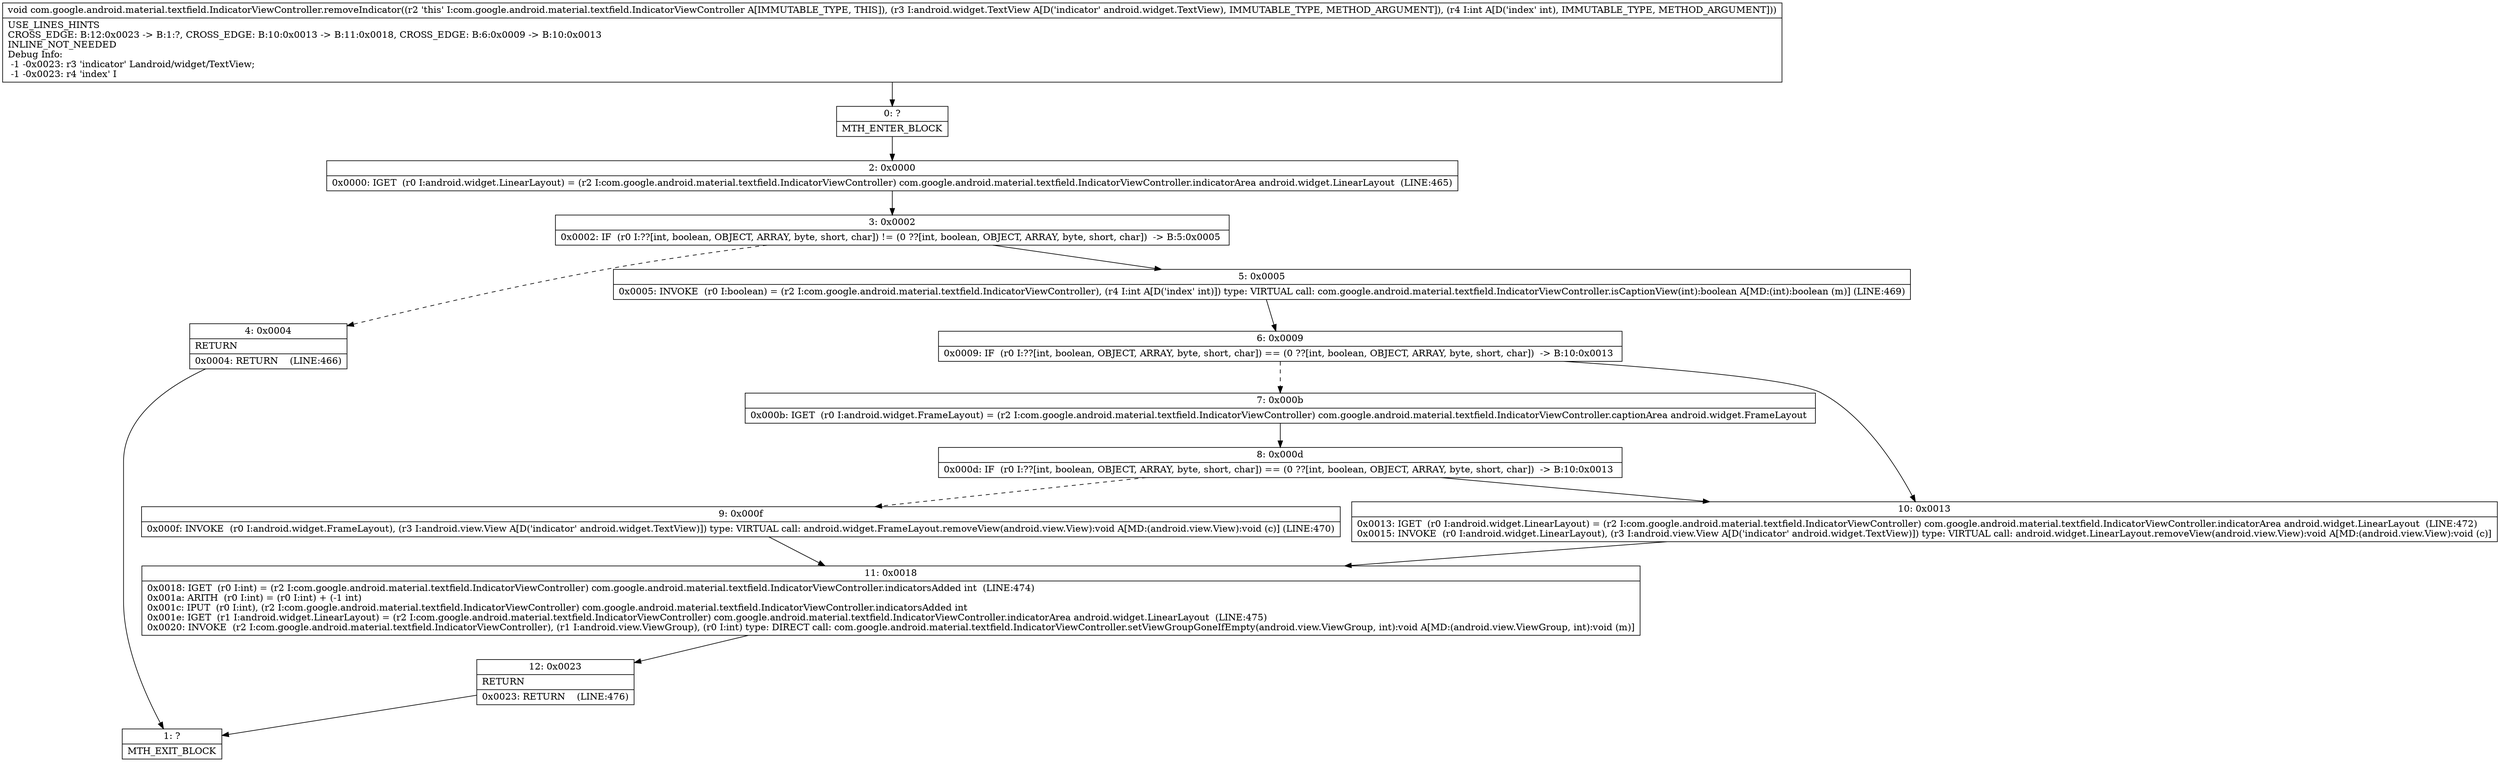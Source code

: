 digraph "CFG forcom.google.android.material.textfield.IndicatorViewController.removeIndicator(Landroid\/widget\/TextView;I)V" {
Node_0 [shape=record,label="{0\:\ ?|MTH_ENTER_BLOCK\l}"];
Node_2 [shape=record,label="{2\:\ 0x0000|0x0000: IGET  (r0 I:android.widget.LinearLayout) = (r2 I:com.google.android.material.textfield.IndicatorViewController) com.google.android.material.textfield.IndicatorViewController.indicatorArea android.widget.LinearLayout  (LINE:465)\l}"];
Node_3 [shape=record,label="{3\:\ 0x0002|0x0002: IF  (r0 I:??[int, boolean, OBJECT, ARRAY, byte, short, char]) != (0 ??[int, boolean, OBJECT, ARRAY, byte, short, char])  \-\> B:5:0x0005 \l}"];
Node_4 [shape=record,label="{4\:\ 0x0004|RETURN\l|0x0004: RETURN    (LINE:466)\l}"];
Node_1 [shape=record,label="{1\:\ ?|MTH_EXIT_BLOCK\l}"];
Node_5 [shape=record,label="{5\:\ 0x0005|0x0005: INVOKE  (r0 I:boolean) = (r2 I:com.google.android.material.textfield.IndicatorViewController), (r4 I:int A[D('index' int)]) type: VIRTUAL call: com.google.android.material.textfield.IndicatorViewController.isCaptionView(int):boolean A[MD:(int):boolean (m)] (LINE:469)\l}"];
Node_6 [shape=record,label="{6\:\ 0x0009|0x0009: IF  (r0 I:??[int, boolean, OBJECT, ARRAY, byte, short, char]) == (0 ??[int, boolean, OBJECT, ARRAY, byte, short, char])  \-\> B:10:0x0013 \l}"];
Node_7 [shape=record,label="{7\:\ 0x000b|0x000b: IGET  (r0 I:android.widget.FrameLayout) = (r2 I:com.google.android.material.textfield.IndicatorViewController) com.google.android.material.textfield.IndicatorViewController.captionArea android.widget.FrameLayout \l}"];
Node_8 [shape=record,label="{8\:\ 0x000d|0x000d: IF  (r0 I:??[int, boolean, OBJECT, ARRAY, byte, short, char]) == (0 ??[int, boolean, OBJECT, ARRAY, byte, short, char])  \-\> B:10:0x0013 \l}"];
Node_9 [shape=record,label="{9\:\ 0x000f|0x000f: INVOKE  (r0 I:android.widget.FrameLayout), (r3 I:android.view.View A[D('indicator' android.widget.TextView)]) type: VIRTUAL call: android.widget.FrameLayout.removeView(android.view.View):void A[MD:(android.view.View):void (c)] (LINE:470)\l}"];
Node_11 [shape=record,label="{11\:\ 0x0018|0x0018: IGET  (r0 I:int) = (r2 I:com.google.android.material.textfield.IndicatorViewController) com.google.android.material.textfield.IndicatorViewController.indicatorsAdded int  (LINE:474)\l0x001a: ARITH  (r0 I:int) = (r0 I:int) + (\-1 int) \l0x001c: IPUT  (r0 I:int), (r2 I:com.google.android.material.textfield.IndicatorViewController) com.google.android.material.textfield.IndicatorViewController.indicatorsAdded int \l0x001e: IGET  (r1 I:android.widget.LinearLayout) = (r2 I:com.google.android.material.textfield.IndicatorViewController) com.google.android.material.textfield.IndicatorViewController.indicatorArea android.widget.LinearLayout  (LINE:475)\l0x0020: INVOKE  (r2 I:com.google.android.material.textfield.IndicatorViewController), (r1 I:android.view.ViewGroup), (r0 I:int) type: DIRECT call: com.google.android.material.textfield.IndicatorViewController.setViewGroupGoneIfEmpty(android.view.ViewGroup, int):void A[MD:(android.view.ViewGroup, int):void (m)]\l}"];
Node_12 [shape=record,label="{12\:\ 0x0023|RETURN\l|0x0023: RETURN    (LINE:476)\l}"];
Node_10 [shape=record,label="{10\:\ 0x0013|0x0013: IGET  (r0 I:android.widget.LinearLayout) = (r2 I:com.google.android.material.textfield.IndicatorViewController) com.google.android.material.textfield.IndicatorViewController.indicatorArea android.widget.LinearLayout  (LINE:472)\l0x0015: INVOKE  (r0 I:android.widget.LinearLayout), (r3 I:android.view.View A[D('indicator' android.widget.TextView)]) type: VIRTUAL call: android.widget.LinearLayout.removeView(android.view.View):void A[MD:(android.view.View):void (c)]\l}"];
MethodNode[shape=record,label="{void com.google.android.material.textfield.IndicatorViewController.removeIndicator((r2 'this' I:com.google.android.material.textfield.IndicatorViewController A[IMMUTABLE_TYPE, THIS]), (r3 I:android.widget.TextView A[D('indicator' android.widget.TextView), IMMUTABLE_TYPE, METHOD_ARGUMENT]), (r4 I:int A[D('index' int), IMMUTABLE_TYPE, METHOD_ARGUMENT]))  | USE_LINES_HINTS\lCROSS_EDGE: B:12:0x0023 \-\> B:1:?, CROSS_EDGE: B:10:0x0013 \-\> B:11:0x0018, CROSS_EDGE: B:6:0x0009 \-\> B:10:0x0013\lINLINE_NOT_NEEDED\lDebug Info:\l  \-1 \-0x0023: r3 'indicator' Landroid\/widget\/TextView;\l  \-1 \-0x0023: r4 'index' I\l}"];
MethodNode -> Node_0;Node_0 -> Node_2;
Node_2 -> Node_3;
Node_3 -> Node_4[style=dashed];
Node_3 -> Node_5;
Node_4 -> Node_1;
Node_5 -> Node_6;
Node_6 -> Node_7[style=dashed];
Node_6 -> Node_10;
Node_7 -> Node_8;
Node_8 -> Node_9[style=dashed];
Node_8 -> Node_10;
Node_9 -> Node_11;
Node_11 -> Node_12;
Node_12 -> Node_1;
Node_10 -> Node_11;
}

